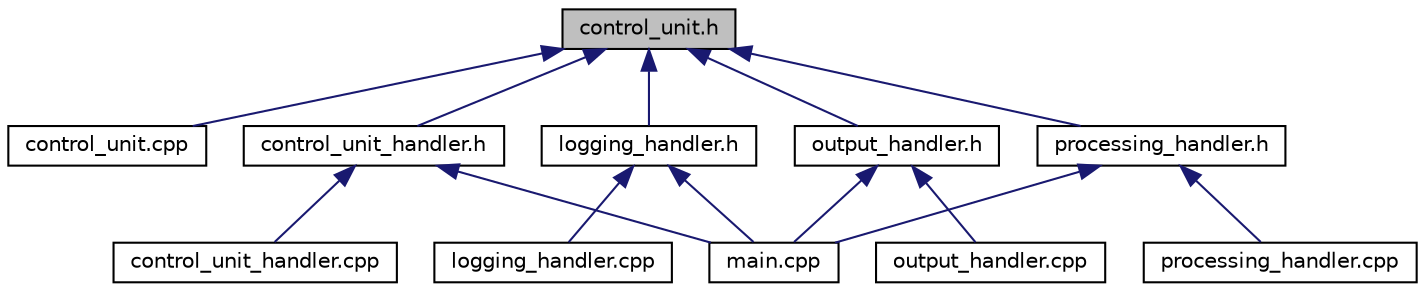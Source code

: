 digraph "control_unit.h"
{
  edge [fontname="Helvetica",fontsize="10",labelfontname="Helvetica",labelfontsize="10"];
  node [fontname="Helvetica",fontsize="10",shape=record];
  Node1 [label="control_unit.h",height=0.2,width=0.4,color="black", fillcolor="grey75", style="filled", fontcolor="black"];
  Node1 -> Node2 [dir="back",color="midnightblue",fontsize="10",style="solid",fontname="Helvetica"];
  Node2 [label="control_unit.cpp",height=0.2,width=0.4,color="black", fillcolor="white", style="filled",URL="$control__unit_8cpp.html"];
  Node1 -> Node3 [dir="back",color="midnightblue",fontsize="10",style="solid",fontname="Helvetica"];
  Node3 [label="control_unit_handler.h",height=0.2,width=0.4,color="black", fillcolor="white", style="filled",URL="$control__unit__handler_8h.html"];
  Node3 -> Node4 [dir="back",color="midnightblue",fontsize="10",style="solid",fontname="Helvetica"];
  Node4 [label="control_unit_handler.cpp",height=0.2,width=0.4,color="black", fillcolor="white", style="filled",URL="$control__unit__handler_8cpp.html"];
  Node3 -> Node5 [dir="back",color="midnightblue",fontsize="10",style="solid",fontname="Helvetica"];
  Node5 [label="main.cpp",height=0.2,width=0.4,color="black", fillcolor="white", style="filled",URL="$main_8cpp.html"];
  Node1 -> Node6 [dir="back",color="midnightblue",fontsize="10",style="solid",fontname="Helvetica"];
  Node6 [label="logging_handler.h",height=0.2,width=0.4,color="black", fillcolor="white", style="filled",URL="$logging__handler_8h.html"];
  Node6 -> Node7 [dir="back",color="midnightblue",fontsize="10",style="solid",fontname="Helvetica"];
  Node7 [label="logging_handler.cpp",height=0.2,width=0.4,color="black", fillcolor="white", style="filled",URL="$logging__handler_8cpp.html"];
  Node6 -> Node5 [dir="back",color="midnightblue",fontsize="10",style="solid",fontname="Helvetica"];
  Node1 -> Node8 [dir="back",color="midnightblue",fontsize="10",style="solid",fontname="Helvetica"];
  Node8 [label="output_handler.h",height=0.2,width=0.4,color="black", fillcolor="white", style="filled",URL="$output__handler_8h.html"];
  Node8 -> Node5 [dir="back",color="midnightblue",fontsize="10",style="solid",fontname="Helvetica"];
  Node8 -> Node9 [dir="back",color="midnightblue",fontsize="10",style="solid",fontname="Helvetica"];
  Node9 [label="output_handler.cpp",height=0.2,width=0.4,color="black", fillcolor="white", style="filled",URL="$output__handler_8cpp.html"];
  Node1 -> Node10 [dir="back",color="midnightblue",fontsize="10",style="solid",fontname="Helvetica"];
  Node10 [label="processing_handler.h",height=0.2,width=0.4,color="black", fillcolor="white", style="filled",URL="$processing__handler_8h.html"];
  Node10 -> Node5 [dir="back",color="midnightblue",fontsize="10",style="solid",fontname="Helvetica"];
  Node10 -> Node11 [dir="back",color="midnightblue",fontsize="10",style="solid",fontname="Helvetica"];
  Node11 [label="processing_handler.cpp",height=0.2,width=0.4,color="black", fillcolor="white", style="filled",URL="$processing__handler_8cpp.html"];
}
